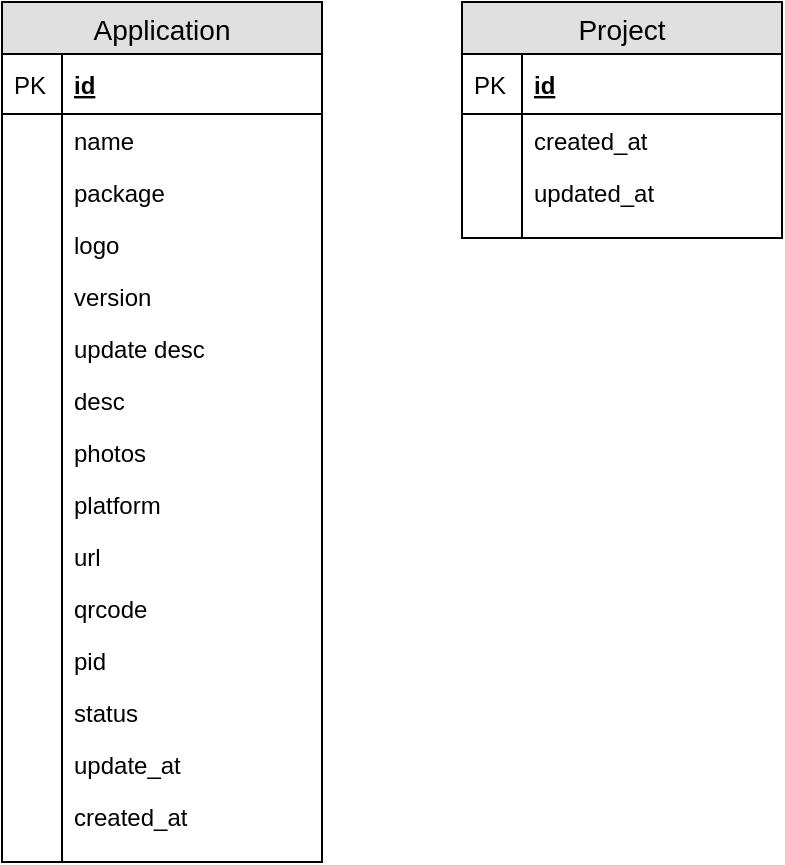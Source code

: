 <mxfile version="12.8.1" type="github">
  <diagram id="oatcoWIw-xnfNLfv0r0y" name="Page-1">
    <mxGraphModel dx="2066" dy="1131" grid="1" gridSize="10" guides="1" tooltips="1" connect="1" arrows="1" fold="1" page="1" pageScale="1" pageWidth="827" pageHeight="1169" math="0" shadow="0">
      <root>
        <mxCell id="0" />
        <mxCell id="1" parent="0" />
        <mxCell id="Et9NWCTC2eWrowhdSi9s-1" value="Application" style="swimlane;fontStyle=0;childLayout=stackLayout;horizontal=1;startSize=26;fillColor=#e0e0e0;horizontalStack=0;resizeParent=1;resizeParentMax=0;resizeLast=0;collapsible=1;marginBottom=0;swimlaneFillColor=#ffffff;align=center;fontSize=14;" parent="1" vertex="1">
          <mxGeometry x="210" y="190" width="160" height="430" as="geometry" />
        </mxCell>
        <mxCell id="Et9NWCTC2eWrowhdSi9s-2" value="id" style="shape=partialRectangle;top=0;left=0;right=0;bottom=1;align=left;verticalAlign=middle;fillColor=none;spacingLeft=34;spacingRight=4;overflow=hidden;rotatable=0;points=[[0,0.5],[1,0.5]];portConstraint=eastwest;dropTarget=0;fontStyle=5;fontSize=12;" parent="Et9NWCTC2eWrowhdSi9s-1" vertex="1">
          <mxGeometry y="26" width="160" height="30" as="geometry" />
        </mxCell>
        <mxCell id="Et9NWCTC2eWrowhdSi9s-3" value="PK" style="shape=partialRectangle;top=0;left=0;bottom=0;fillColor=none;align=left;verticalAlign=middle;spacingLeft=4;spacingRight=4;overflow=hidden;rotatable=0;points=[];portConstraint=eastwest;part=1;fontSize=12;" parent="Et9NWCTC2eWrowhdSi9s-2" vertex="1" connectable="0">
          <mxGeometry width="30" height="30" as="geometry" />
        </mxCell>
        <mxCell id="Et9NWCTC2eWrowhdSi9s-6" value="name" style="shape=partialRectangle;top=0;left=0;right=0;bottom=0;align=left;verticalAlign=top;fillColor=none;spacingLeft=34;spacingRight=4;overflow=hidden;rotatable=0;points=[[0,0.5],[1,0.5]];portConstraint=eastwest;dropTarget=0;fontSize=12;" parent="Et9NWCTC2eWrowhdSi9s-1" vertex="1">
          <mxGeometry y="56" width="160" height="26" as="geometry" />
        </mxCell>
        <mxCell id="Et9NWCTC2eWrowhdSi9s-7" value="" style="shape=partialRectangle;top=0;left=0;bottom=0;fillColor=none;align=left;verticalAlign=top;spacingLeft=4;spacingRight=4;overflow=hidden;rotatable=0;points=[];portConstraint=eastwest;part=1;fontSize=12;" parent="Et9NWCTC2eWrowhdSi9s-6" vertex="1" connectable="0">
          <mxGeometry width="30" height="26" as="geometry" />
        </mxCell>
        <mxCell id="rXy905fjmks0kNw5eCGj-36" value="package" style="shape=partialRectangle;top=0;left=0;right=0;bottom=0;align=left;verticalAlign=top;fillColor=none;spacingLeft=34;spacingRight=4;overflow=hidden;rotatable=0;points=[[0,0.5],[1,0.5]];portConstraint=eastwest;dropTarget=0;fontSize=12;" parent="Et9NWCTC2eWrowhdSi9s-1" vertex="1">
          <mxGeometry y="82" width="160" height="26" as="geometry" />
        </mxCell>
        <mxCell id="rXy905fjmks0kNw5eCGj-37" value="" style="shape=partialRectangle;top=0;left=0;bottom=0;fillColor=none;align=left;verticalAlign=top;spacingLeft=4;spacingRight=4;overflow=hidden;rotatable=0;points=[];portConstraint=eastwest;part=1;fontSize=12;" parent="rXy905fjmks0kNw5eCGj-36" vertex="1" connectable="0">
          <mxGeometry width="30" height="26" as="geometry" />
        </mxCell>
        <mxCell id="Et9NWCTC2eWrowhdSi9s-8" value="logo&#xa;" style="shape=partialRectangle;top=0;left=0;right=0;bottom=0;align=left;verticalAlign=top;fillColor=none;spacingLeft=34;spacingRight=4;overflow=hidden;rotatable=0;points=[[0,0.5],[1,0.5]];portConstraint=eastwest;dropTarget=0;fontSize=12;" parent="Et9NWCTC2eWrowhdSi9s-1" vertex="1">
          <mxGeometry y="108" width="160" height="26" as="geometry" />
        </mxCell>
        <mxCell id="Et9NWCTC2eWrowhdSi9s-9" value="" style="shape=partialRectangle;top=0;left=0;bottom=0;fillColor=none;align=left;verticalAlign=top;spacingLeft=4;spacingRight=4;overflow=hidden;rotatable=0;points=[];portConstraint=eastwest;part=1;fontSize=12;" parent="Et9NWCTC2eWrowhdSi9s-8" vertex="1" connectable="0">
          <mxGeometry width="30" height="26" as="geometry" />
        </mxCell>
        <mxCell id="rXy905fjmks0kNw5eCGj-3" value="version" style="shape=partialRectangle;top=0;left=0;right=0;bottom=0;align=left;verticalAlign=top;fillColor=none;spacingLeft=34;spacingRight=4;overflow=hidden;rotatable=0;points=[[0,0.5],[1,0.5]];portConstraint=eastwest;dropTarget=0;fontSize=12;" parent="Et9NWCTC2eWrowhdSi9s-1" vertex="1">
          <mxGeometry y="134" width="160" height="26" as="geometry" />
        </mxCell>
        <mxCell id="rXy905fjmks0kNw5eCGj-4" value="" style="shape=partialRectangle;top=0;left=0;bottom=0;fillColor=none;align=left;verticalAlign=top;spacingLeft=4;spacingRight=4;overflow=hidden;rotatable=0;points=[];portConstraint=eastwest;part=1;fontSize=12;" parent="rXy905fjmks0kNw5eCGj-3" vertex="1" connectable="0">
          <mxGeometry width="30" height="26" as="geometry" />
        </mxCell>
        <mxCell id="rXy905fjmks0kNw5eCGj-15" value="update desc&#xa;" style="shape=partialRectangle;top=0;left=0;right=0;bottom=0;align=left;verticalAlign=top;fillColor=none;spacingLeft=34;spacingRight=4;overflow=hidden;rotatable=0;points=[[0,0.5],[1,0.5]];portConstraint=eastwest;dropTarget=0;fontSize=12;" parent="Et9NWCTC2eWrowhdSi9s-1" vertex="1">
          <mxGeometry y="160" width="160" height="26" as="geometry" />
        </mxCell>
        <mxCell id="rXy905fjmks0kNw5eCGj-16" value="" style="shape=partialRectangle;top=0;left=0;bottom=0;fillColor=none;align=left;verticalAlign=top;spacingLeft=4;spacingRight=4;overflow=hidden;rotatable=0;points=[];portConstraint=eastwest;part=1;fontSize=12;" parent="rXy905fjmks0kNw5eCGj-15" vertex="1" connectable="0">
          <mxGeometry width="30" height="26" as="geometry" />
        </mxCell>
        <mxCell id="rXy905fjmks0kNw5eCGj-13" value="desc&#xa;" style="shape=partialRectangle;top=0;left=0;right=0;bottom=0;align=left;verticalAlign=top;fillColor=none;spacingLeft=34;spacingRight=4;overflow=hidden;rotatable=0;points=[[0,0.5],[1,0.5]];portConstraint=eastwest;dropTarget=0;fontSize=12;" parent="Et9NWCTC2eWrowhdSi9s-1" vertex="1">
          <mxGeometry y="186" width="160" height="26" as="geometry" />
        </mxCell>
        <mxCell id="rXy905fjmks0kNw5eCGj-14" value="" style="shape=partialRectangle;top=0;left=0;bottom=0;fillColor=none;align=left;verticalAlign=top;spacingLeft=4;spacingRight=4;overflow=hidden;rotatable=0;points=[];portConstraint=eastwest;part=1;fontSize=12;" parent="rXy905fjmks0kNw5eCGj-13" vertex="1" connectable="0">
          <mxGeometry width="30" height="26" as="geometry" />
        </mxCell>
        <mxCell id="rXy905fjmks0kNw5eCGj-17" value="photos&#xa;" style="shape=partialRectangle;top=0;left=0;right=0;bottom=0;align=left;verticalAlign=top;fillColor=none;spacingLeft=34;spacingRight=4;overflow=hidden;rotatable=0;points=[[0,0.5],[1,0.5]];portConstraint=eastwest;dropTarget=0;fontSize=12;" parent="Et9NWCTC2eWrowhdSi9s-1" vertex="1">
          <mxGeometry y="212" width="160" height="26" as="geometry" />
        </mxCell>
        <mxCell id="rXy905fjmks0kNw5eCGj-18" value="" style="shape=partialRectangle;top=0;left=0;bottom=0;fillColor=none;align=left;verticalAlign=top;spacingLeft=4;spacingRight=4;overflow=hidden;rotatable=0;points=[];portConstraint=eastwest;part=1;fontSize=12;" parent="rXy905fjmks0kNw5eCGj-17" vertex="1" connectable="0">
          <mxGeometry width="30" height="26" as="geometry" />
        </mxCell>
        <mxCell id="rXy905fjmks0kNw5eCGj-23" value="platform" style="shape=partialRectangle;top=0;left=0;right=0;bottom=0;align=left;verticalAlign=top;fillColor=none;spacingLeft=34;spacingRight=4;overflow=hidden;rotatable=0;points=[[0,0.5],[1,0.5]];portConstraint=eastwest;dropTarget=0;fontSize=12;" parent="Et9NWCTC2eWrowhdSi9s-1" vertex="1">
          <mxGeometry y="238" width="160" height="26" as="geometry" />
        </mxCell>
        <mxCell id="rXy905fjmks0kNw5eCGj-24" value="" style="shape=partialRectangle;top=0;left=0;bottom=0;fillColor=none;align=left;verticalAlign=top;spacingLeft=4;spacingRight=4;overflow=hidden;rotatable=0;points=[];portConstraint=eastwest;part=1;fontSize=12;" parent="rXy905fjmks0kNw5eCGj-23" vertex="1" connectable="0">
          <mxGeometry width="30" height="26" as="geometry" />
        </mxCell>
        <mxCell id="rXy905fjmks0kNw5eCGj-9" value="url&#xa;" style="shape=partialRectangle;top=0;left=0;right=0;bottom=0;align=left;verticalAlign=top;fillColor=none;spacingLeft=34;spacingRight=4;overflow=hidden;rotatable=0;points=[[0,0.5],[1,0.5]];portConstraint=eastwest;dropTarget=0;fontSize=12;" parent="Et9NWCTC2eWrowhdSi9s-1" vertex="1">
          <mxGeometry y="264" width="160" height="26" as="geometry" />
        </mxCell>
        <mxCell id="rXy905fjmks0kNw5eCGj-10" value="" style="shape=partialRectangle;top=0;left=0;bottom=0;fillColor=none;align=left;verticalAlign=top;spacingLeft=4;spacingRight=4;overflow=hidden;rotatable=0;points=[];portConstraint=eastwest;part=1;fontSize=12;" parent="rXy905fjmks0kNw5eCGj-9" vertex="1" connectable="0">
          <mxGeometry width="30" height="26" as="geometry" />
        </mxCell>
        <mxCell id="rXy905fjmks0kNw5eCGj-19" value="qrcode" style="shape=partialRectangle;top=0;left=0;right=0;bottom=0;align=left;verticalAlign=top;fillColor=none;spacingLeft=34;spacingRight=4;overflow=hidden;rotatable=0;points=[[0,0.5],[1,0.5]];portConstraint=eastwest;dropTarget=0;fontSize=12;" parent="Et9NWCTC2eWrowhdSi9s-1" vertex="1">
          <mxGeometry y="290" width="160" height="26" as="geometry" />
        </mxCell>
        <mxCell id="rXy905fjmks0kNw5eCGj-20" value="" style="shape=partialRectangle;top=0;left=0;bottom=0;fillColor=none;align=left;verticalAlign=top;spacingLeft=4;spacingRight=4;overflow=hidden;rotatable=0;points=[];portConstraint=eastwest;part=1;fontSize=12;" parent="rXy905fjmks0kNw5eCGj-19" vertex="1" connectable="0">
          <mxGeometry width="30" height="26" as="geometry" />
        </mxCell>
        <mxCell id="rXy905fjmks0kNw5eCGj-7" value="pid" style="shape=partialRectangle;top=0;left=0;right=0;bottom=0;align=left;verticalAlign=top;fillColor=none;spacingLeft=34;spacingRight=4;overflow=hidden;rotatable=0;points=[[0,0.5],[1,0.5]];portConstraint=eastwest;dropTarget=0;fontSize=12;" parent="Et9NWCTC2eWrowhdSi9s-1" vertex="1">
          <mxGeometry y="316" width="160" height="26" as="geometry" />
        </mxCell>
        <mxCell id="rXy905fjmks0kNw5eCGj-8" value="" style="shape=partialRectangle;top=0;left=0;bottom=0;fillColor=none;align=left;verticalAlign=top;spacingLeft=4;spacingRight=4;overflow=hidden;rotatable=0;points=[];portConstraint=eastwest;part=1;fontSize=12;" parent="rXy905fjmks0kNw5eCGj-7" vertex="1" connectable="0">
          <mxGeometry width="30" height="26" as="geometry" />
        </mxCell>
        <mxCell id="rXy905fjmks0kNw5eCGj-11" value="status&#xa;" style="shape=partialRectangle;top=0;left=0;right=0;bottom=0;align=left;verticalAlign=top;fillColor=none;spacingLeft=34;spacingRight=4;overflow=hidden;rotatable=0;points=[[0,0.5],[1,0.5]];portConstraint=eastwest;dropTarget=0;fontSize=12;" parent="Et9NWCTC2eWrowhdSi9s-1" vertex="1">
          <mxGeometry y="342" width="160" height="26" as="geometry" />
        </mxCell>
        <mxCell id="rXy905fjmks0kNw5eCGj-12" value="" style="shape=partialRectangle;top=0;left=0;bottom=0;fillColor=none;align=left;verticalAlign=top;spacingLeft=4;spacingRight=4;overflow=hidden;rotatable=0;points=[];portConstraint=eastwest;part=1;fontSize=12;" parent="rXy905fjmks0kNw5eCGj-11" vertex="1" connectable="0">
          <mxGeometry width="30" height="26" as="geometry" />
        </mxCell>
        <mxCell id="rXy905fjmks0kNw5eCGj-5" value="update_at&#xa;" style="shape=partialRectangle;top=0;left=0;right=0;bottom=0;align=left;verticalAlign=top;fillColor=none;spacingLeft=34;spacingRight=4;overflow=hidden;rotatable=0;points=[[0,0.5],[1,0.5]];portConstraint=eastwest;dropTarget=0;fontSize=12;" parent="Et9NWCTC2eWrowhdSi9s-1" vertex="1">
          <mxGeometry y="368" width="160" height="26" as="geometry" />
        </mxCell>
        <mxCell id="rXy905fjmks0kNw5eCGj-6" value="" style="shape=partialRectangle;top=0;left=0;bottom=0;fillColor=none;align=left;verticalAlign=top;spacingLeft=4;spacingRight=4;overflow=hidden;rotatable=0;points=[];portConstraint=eastwest;part=1;fontSize=12;" parent="rXy905fjmks0kNw5eCGj-5" vertex="1" connectable="0">
          <mxGeometry width="30" height="26" as="geometry" />
        </mxCell>
        <mxCell id="rXy905fjmks0kNw5eCGj-1" value="created_at&#xa;" style="shape=partialRectangle;top=0;left=0;right=0;bottom=0;align=left;verticalAlign=top;fillColor=none;spacingLeft=34;spacingRight=4;overflow=hidden;rotatable=0;points=[[0,0.5],[1,0.5]];portConstraint=eastwest;dropTarget=0;fontSize=12;" parent="Et9NWCTC2eWrowhdSi9s-1" vertex="1">
          <mxGeometry y="394" width="160" height="26" as="geometry" />
        </mxCell>
        <mxCell id="rXy905fjmks0kNw5eCGj-2" value="" style="shape=partialRectangle;top=0;left=0;bottom=0;fillColor=none;align=left;verticalAlign=top;spacingLeft=4;spacingRight=4;overflow=hidden;rotatable=0;points=[];portConstraint=eastwest;part=1;fontSize=12;" parent="rXy905fjmks0kNw5eCGj-1" vertex="1" connectable="0">
          <mxGeometry width="30" height="26" as="geometry" />
        </mxCell>
        <mxCell id="Et9NWCTC2eWrowhdSi9s-10" value="" style="shape=partialRectangle;top=0;left=0;right=0;bottom=0;align=left;verticalAlign=top;fillColor=none;spacingLeft=34;spacingRight=4;overflow=hidden;rotatable=0;points=[[0,0.5],[1,0.5]];portConstraint=eastwest;dropTarget=0;fontSize=12;" parent="Et9NWCTC2eWrowhdSi9s-1" vertex="1">
          <mxGeometry y="420" width="160" height="10" as="geometry" />
        </mxCell>
        <mxCell id="Et9NWCTC2eWrowhdSi9s-11" value="" style="shape=partialRectangle;top=0;left=0;bottom=0;fillColor=none;align=left;verticalAlign=top;spacingLeft=4;spacingRight=4;overflow=hidden;rotatable=0;points=[];portConstraint=eastwest;part=1;fontSize=12;" parent="Et9NWCTC2eWrowhdSi9s-10" vertex="1" connectable="0">
          <mxGeometry width="30" height="10" as="geometry" />
        </mxCell>
        <mxCell id="rXy905fjmks0kNw5eCGj-25" value="Project" style="swimlane;fontStyle=0;childLayout=stackLayout;horizontal=1;startSize=26;fillColor=#e0e0e0;horizontalStack=0;resizeParent=1;resizeParentMax=0;resizeLast=0;collapsible=1;marginBottom=0;swimlaneFillColor=#ffffff;align=center;fontSize=14;" parent="1" vertex="1">
          <mxGeometry x="440" y="190" width="160" height="118" as="geometry" />
        </mxCell>
        <mxCell id="rXy905fjmks0kNw5eCGj-26" value="id" style="shape=partialRectangle;top=0;left=0;right=0;bottom=1;align=left;verticalAlign=middle;fillColor=none;spacingLeft=34;spacingRight=4;overflow=hidden;rotatable=0;points=[[0,0.5],[1,0.5]];portConstraint=eastwest;dropTarget=0;fontStyle=5;fontSize=12;" parent="rXy905fjmks0kNw5eCGj-25" vertex="1">
          <mxGeometry y="26" width="160" height="30" as="geometry" />
        </mxCell>
        <mxCell id="rXy905fjmks0kNw5eCGj-27" value="PK" style="shape=partialRectangle;top=0;left=0;bottom=0;fillColor=none;align=left;verticalAlign=middle;spacingLeft=4;spacingRight=4;overflow=hidden;rotatable=0;points=[];portConstraint=eastwest;part=1;fontSize=12;" parent="rXy905fjmks0kNw5eCGj-26" vertex="1" connectable="0">
          <mxGeometry width="30" height="30" as="geometry" />
        </mxCell>
        <mxCell id="rXy905fjmks0kNw5eCGj-30" value="created_at" style="shape=partialRectangle;top=0;left=0;right=0;bottom=0;align=left;verticalAlign=top;fillColor=none;spacingLeft=34;spacingRight=4;overflow=hidden;rotatable=0;points=[[0,0.5],[1,0.5]];portConstraint=eastwest;dropTarget=0;fontSize=12;" parent="rXy905fjmks0kNw5eCGj-25" vertex="1">
          <mxGeometry y="56" width="160" height="26" as="geometry" />
        </mxCell>
        <mxCell id="rXy905fjmks0kNw5eCGj-31" value="" style="shape=partialRectangle;top=0;left=0;bottom=0;fillColor=none;align=left;verticalAlign=top;spacingLeft=4;spacingRight=4;overflow=hidden;rotatable=0;points=[];portConstraint=eastwest;part=1;fontSize=12;" parent="rXy905fjmks0kNw5eCGj-30" vertex="1" connectable="0">
          <mxGeometry width="30" height="26" as="geometry" />
        </mxCell>
        <mxCell id="rXy905fjmks0kNw5eCGj-32" value="updated_at" style="shape=partialRectangle;top=0;left=0;right=0;bottom=0;align=left;verticalAlign=top;fillColor=none;spacingLeft=34;spacingRight=4;overflow=hidden;rotatable=0;points=[[0,0.5],[1,0.5]];portConstraint=eastwest;dropTarget=0;fontSize=12;" parent="rXy905fjmks0kNw5eCGj-25" vertex="1">
          <mxGeometry y="82" width="160" height="26" as="geometry" />
        </mxCell>
        <mxCell id="rXy905fjmks0kNw5eCGj-33" value="" style="shape=partialRectangle;top=0;left=0;bottom=0;fillColor=none;align=left;verticalAlign=top;spacingLeft=4;spacingRight=4;overflow=hidden;rotatable=0;points=[];portConstraint=eastwest;part=1;fontSize=12;" parent="rXy905fjmks0kNw5eCGj-32" vertex="1" connectable="0">
          <mxGeometry width="30" height="26" as="geometry" />
        </mxCell>
        <mxCell id="rXy905fjmks0kNw5eCGj-34" value="" style="shape=partialRectangle;top=0;left=0;right=0;bottom=0;align=left;verticalAlign=top;fillColor=none;spacingLeft=34;spacingRight=4;overflow=hidden;rotatable=0;points=[[0,0.5],[1,0.5]];portConstraint=eastwest;dropTarget=0;fontSize=12;" parent="rXy905fjmks0kNw5eCGj-25" vertex="1">
          <mxGeometry y="108" width="160" height="10" as="geometry" />
        </mxCell>
        <mxCell id="rXy905fjmks0kNw5eCGj-35" value="" style="shape=partialRectangle;top=0;left=0;bottom=0;fillColor=none;align=left;verticalAlign=top;spacingLeft=4;spacingRight=4;overflow=hidden;rotatable=0;points=[];portConstraint=eastwest;part=1;fontSize=12;" parent="rXy905fjmks0kNw5eCGj-34" vertex="1" connectable="0">
          <mxGeometry width="30" height="10" as="geometry" />
        </mxCell>
      </root>
    </mxGraphModel>
  </diagram>
</mxfile>
